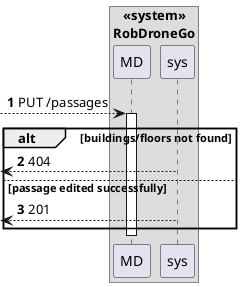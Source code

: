 @startuml
autonumber

box "   <<system>>\nRobDroneGo"
participant "MD" as md


[--> md: PUT /passages

activate md
    alt buildings/floors not found
        [<-- sys : 404
    else passage edited successfully
        [<-- sys  : 201
    end
deactivate md

@enduml
